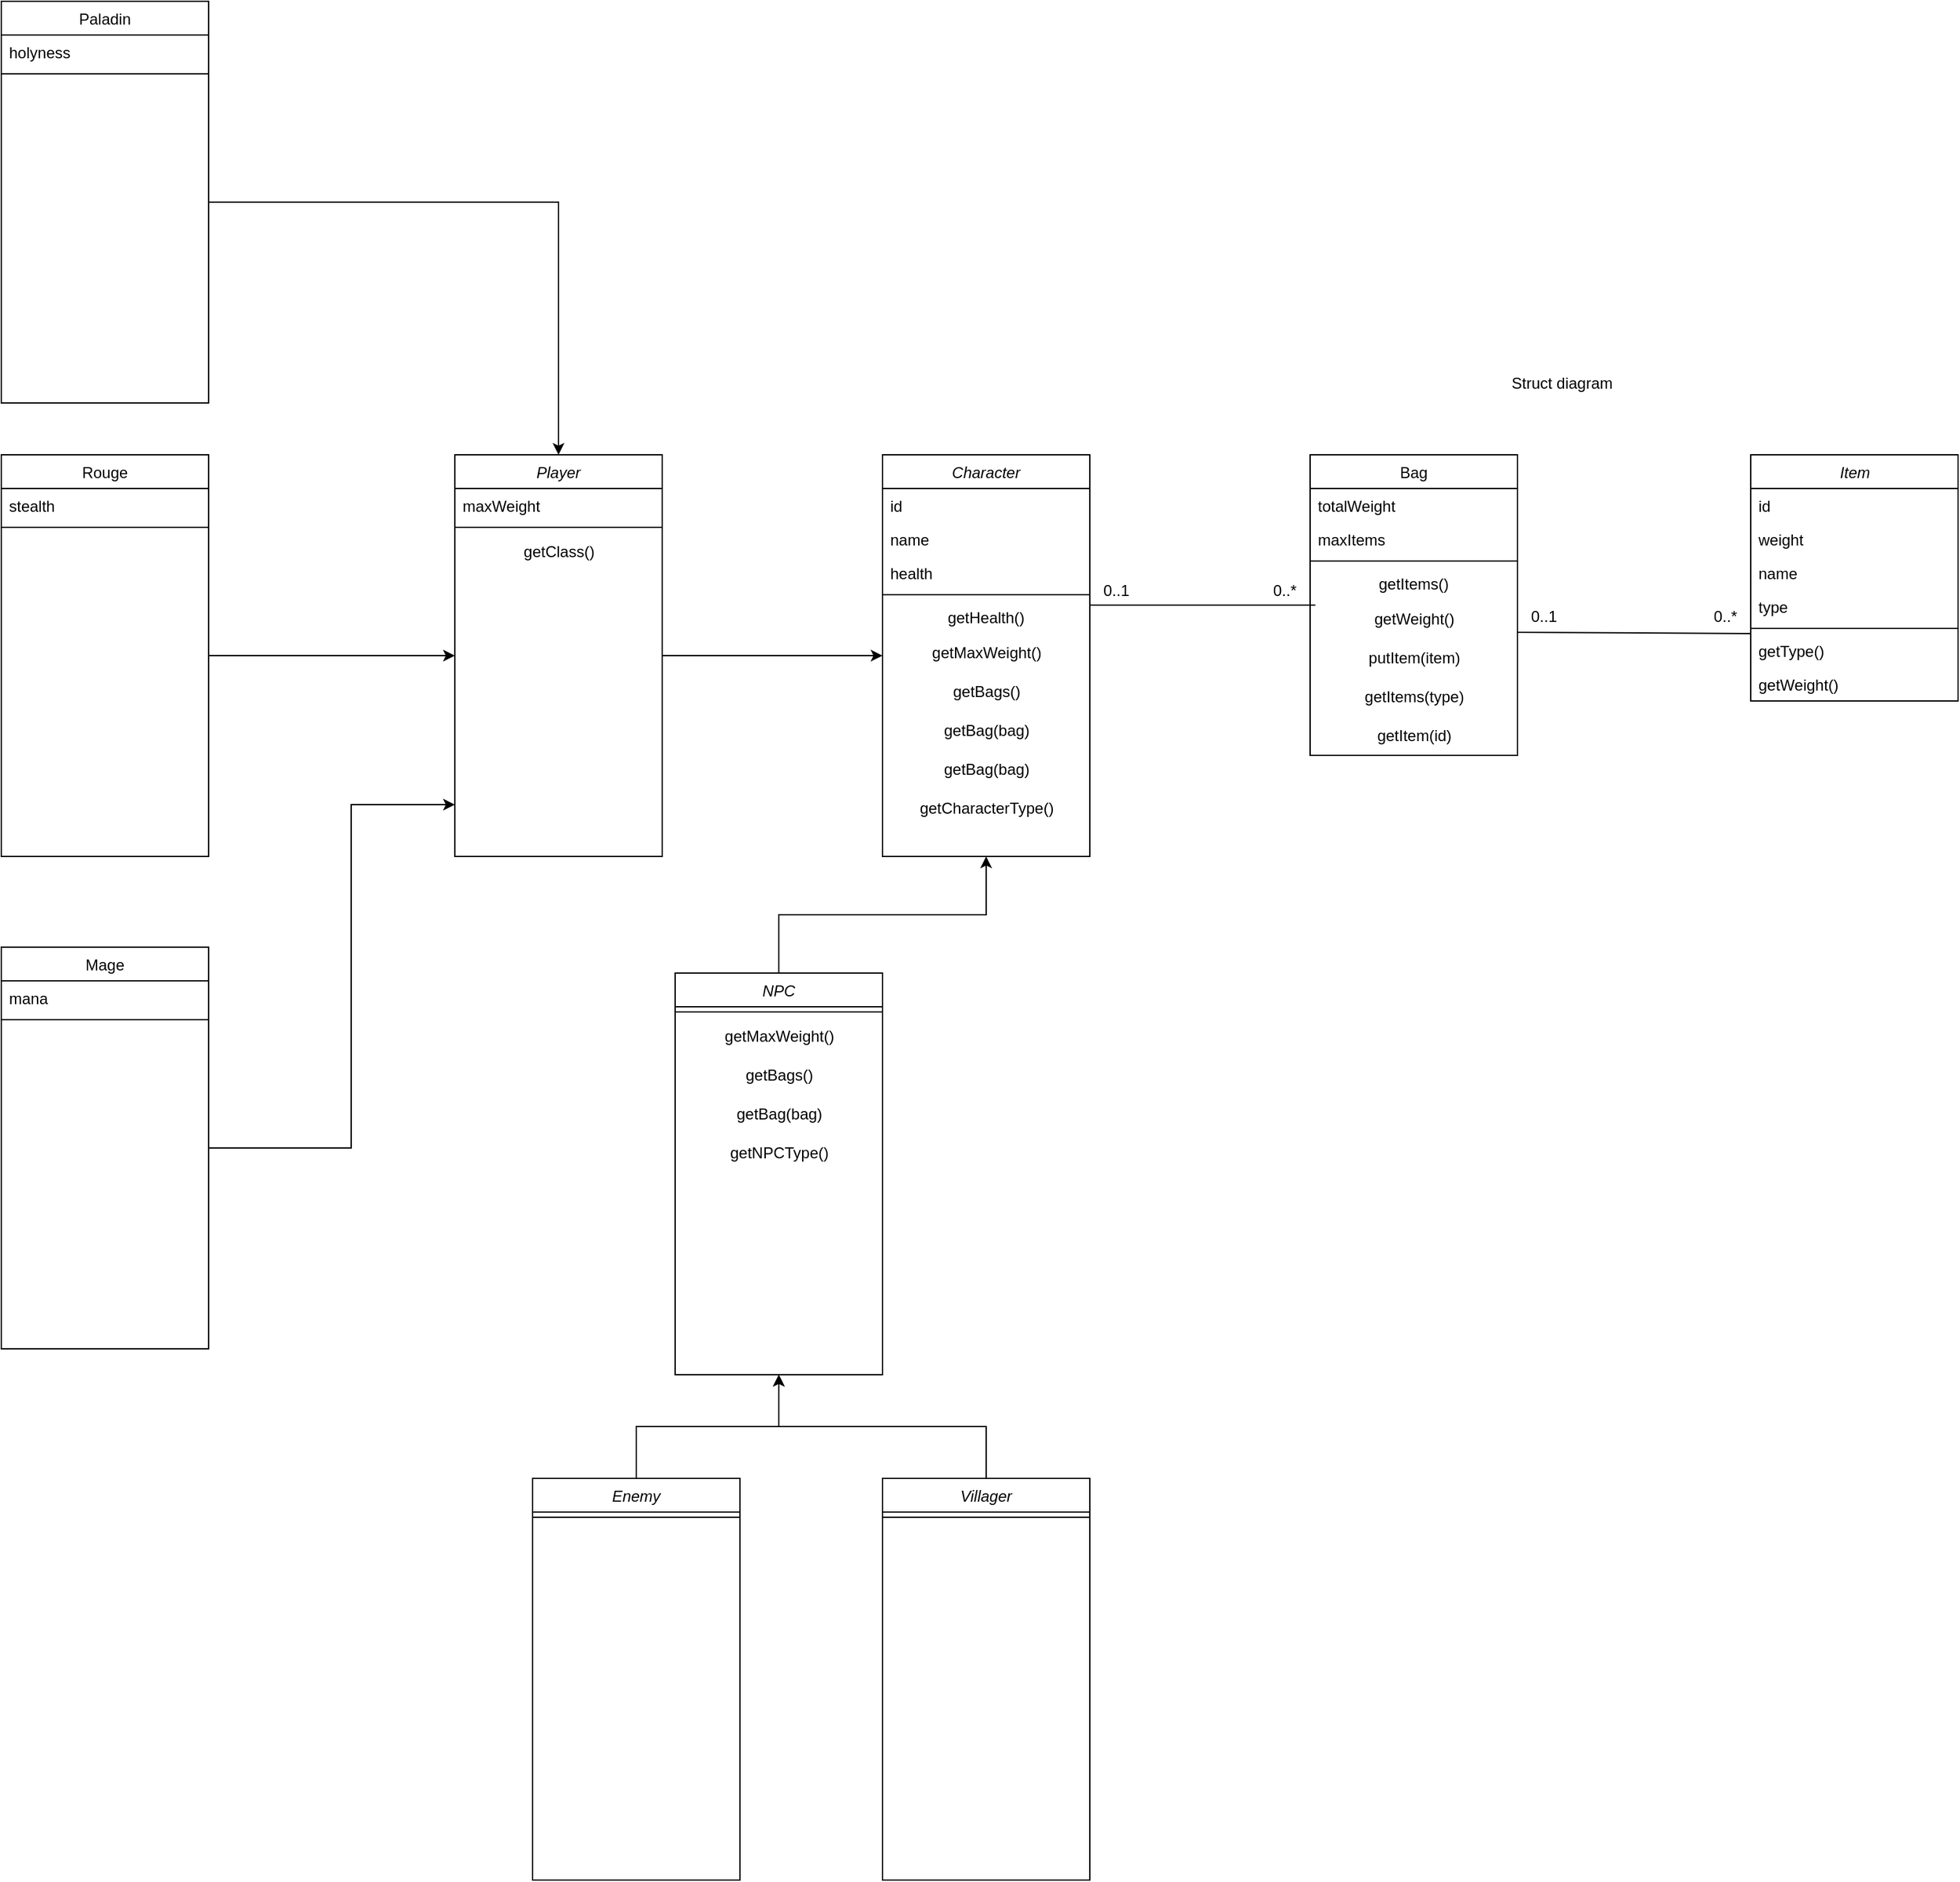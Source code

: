 <mxfile version="28.2.5">
  <diagram id="C5RBs43oDa-KdzZeNtuy" name="Page-1">
    <mxGraphModel dx="3867" dy="3029" grid="1" gridSize="10" guides="1" tooltips="1" connect="1" arrows="1" fold="1" page="1" pageScale="1" pageWidth="827" pageHeight="1169" math="0" shadow="0">
      <root>
        <mxCell id="WIyWlLk6GJQsqaUBKTNV-0" />
        <mxCell id="WIyWlLk6GJQsqaUBKTNV-1" parent="WIyWlLk6GJQsqaUBKTNV-0" />
        <mxCell id="0wpJqAecj9dKehnwzgmQ-12" style="rounded=0;orthogonalLoop=1;jettySize=auto;html=1;entryX=0;entryY=0;entryDx=0;entryDy=0;entryPerimeter=0;endArrow=none;endFill=0;exitX=1;exitY=0.833;exitDx=0;exitDy=0;exitPerimeter=0;" edge="1" parent="WIyWlLk6GJQsqaUBKTNV-1" source="0wpJqAecj9dKehnwzgmQ-7" target="0wpJqAecj9dKehnwzgmQ-6">
          <mxGeometry relative="1" as="geometry" />
        </mxCell>
        <mxCell id="zkfFHV4jXpPFQw0GAbJ--0" value="Bag" style="swimlane;fontStyle=0;align=center;verticalAlign=top;childLayout=stackLayout;horizontal=1;startSize=26;horizontalStack=0;resizeParent=1;resizeLast=0;collapsible=1;marginBottom=0;rounded=0;shadow=0;strokeWidth=1;" parent="WIyWlLk6GJQsqaUBKTNV-1" vertex="1">
          <mxGeometry x="220" y="120" width="160" height="232" as="geometry">
            <mxRectangle x="230" y="140" width="160" height="26" as="alternateBounds" />
          </mxGeometry>
        </mxCell>
        <mxCell id="zkfFHV4jXpPFQw0GAbJ--1" value="totalWeight" style="text;align=left;verticalAlign=top;spacingLeft=4;spacingRight=4;overflow=hidden;rotatable=0;points=[[0,0.5],[1,0.5]];portConstraint=eastwest;" parent="zkfFHV4jXpPFQw0GAbJ--0" vertex="1">
          <mxGeometry y="26" width="160" height="26" as="geometry" />
        </mxCell>
        <mxCell id="0wpJqAecj9dKehnwzgmQ-1" value="maxItems" style="text;align=left;verticalAlign=top;spacingLeft=4;spacingRight=4;overflow=hidden;rotatable=0;points=[[0,0.5],[1,0.5]];portConstraint=eastwest;rounded=0;shadow=0;html=0;" vertex="1" parent="zkfFHV4jXpPFQw0GAbJ--0">
          <mxGeometry y="52" width="160" height="26" as="geometry" />
        </mxCell>
        <mxCell id="zkfFHV4jXpPFQw0GAbJ--4" value="" style="line;html=1;strokeWidth=1;align=left;verticalAlign=middle;spacingTop=-1;spacingLeft=3;spacingRight=3;rotatable=0;labelPosition=right;points=[];portConstraint=eastwest;" parent="zkfFHV4jXpPFQw0GAbJ--0" vertex="1">
          <mxGeometry y="78" width="160" height="8" as="geometry" />
        </mxCell>
        <mxCell id="zkfFHV4jXpPFQw0GAbJ--5" value="getItems()" style="text;align=center;verticalAlign=top;spacingLeft=4;spacingRight=4;overflow=hidden;rotatable=0;points=[[0,0.5],[1,0.5]];portConstraint=eastwest;" parent="zkfFHV4jXpPFQw0GAbJ--0" vertex="1">
          <mxGeometry y="86" width="160" height="26" as="geometry" />
        </mxCell>
        <mxCell id="0wpJqAecj9dKehnwzgmQ-7" value="getWeight()" style="text;html=1;align=center;verticalAlign=middle;resizable=0;points=[];autosize=1;strokeColor=none;fillColor=none;" vertex="1" parent="zkfFHV4jXpPFQw0GAbJ--0">
          <mxGeometry y="112" width="160" height="30" as="geometry" />
        </mxCell>
        <mxCell id="0wpJqAecj9dKehnwzgmQ-8" value="putItem(item)" style="text;html=1;align=center;verticalAlign=middle;resizable=0;points=[];autosize=1;strokeColor=none;fillColor=none;" vertex="1" parent="zkfFHV4jXpPFQw0GAbJ--0">
          <mxGeometry y="142" width="160" height="30" as="geometry" />
        </mxCell>
        <mxCell id="0wpJqAecj9dKehnwzgmQ-9" value="getItems(type)" style="text;html=1;align=center;verticalAlign=middle;resizable=0;points=[];autosize=1;strokeColor=none;fillColor=none;" vertex="1" parent="zkfFHV4jXpPFQw0GAbJ--0">
          <mxGeometry y="172" width="160" height="30" as="geometry" />
        </mxCell>
        <mxCell id="0wpJqAecj9dKehnwzgmQ-10" value="getItem(id)" style="text;html=1;align=center;verticalAlign=middle;resizable=0;points=[];autosize=1;strokeColor=none;fillColor=none;" vertex="1" parent="zkfFHV4jXpPFQw0GAbJ--0">
          <mxGeometry y="202" width="160" height="30" as="geometry" />
        </mxCell>
        <mxCell id="0wpJqAecj9dKehnwzgmQ-0" value="Struct diagram" style="text;html=1;align=center;verticalAlign=middle;resizable=0;points=[];autosize=1;strokeColor=none;fillColor=none;" vertex="1" parent="WIyWlLk6GJQsqaUBKTNV-1">
          <mxGeometry x="364" y="50" width="100" height="30" as="geometry" />
        </mxCell>
        <mxCell id="0wpJqAecj9dKehnwzgmQ-2" value="Item" style="swimlane;fontStyle=2;align=center;verticalAlign=top;childLayout=stackLayout;horizontal=1;startSize=26;horizontalStack=0;resizeParent=1;resizeLast=0;collapsible=1;marginBottom=0;rounded=0;shadow=0;strokeWidth=1;html=1;" vertex="1" parent="WIyWlLk6GJQsqaUBKTNV-1">
          <mxGeometry x="560" y="120" width="160" height="190" as="geometry">
            <mxRectangle x="230" y="140" width="160" height="26" as="alternateBounds" />
          </mxGeometry>
        </mxCell>
        <mxCell id="0wpJqAecj9dKehnwzgmQ-11" value="id" style="text;align=left;verticalAlign=top;spacingLeft=4;spacingRight=4;overflow=hidden;rotatable=0;points=[[0,0.5],[1,0.5]];portConstraint=eastwest;" vertex="1" parent="0wpJqAecj9dKehnwzgmQ-2">
          <mxGeometry y="26" width="160" height="26" as="geometry" />
        </mxCell>
        <mxCell id="0wpJqAecj9dKehnwzgmQ-3" value="weight" style="text;align=left;verticalAlign=top;spacingLeft=4;spacingRight=4;overflow=hidden;rotatable=0;points=[[0,0.5],[1,0.5]];portConstraint=eastwest;" vertex="1" parent="0wpJqAecj9dKehnwzgmQ-2">
          <mxGeometry y="52" width="160" height="26" as="geometry" />
        </mxCell>
        <mxCell id="0wpJqAecj9dKehnwzgmQ-16" value="name" style="text;align=left;verticalAlign=top;spacingLeft=4;spacingRight=4;overflow=hidden;rotatable=0;points=[[0,0.5],[1,0.5]];portConstraint=eastwest;" vertex="1" parent="0wpJqAecj9dKehnwzgmQ-2">
          <mxGeometry y="78" width="160" height="26" as="geometry" />
        </mxCell>
        <mxCell id="0wpJqAecj9dKehnwzgmQ-4" value="type" style="text;align=left;verticalAlign=top;spacingLeft=4;spacingRight=4;overflow=hidden;rotatable=0;points=[[0,0.5],[1,0.5]];portConstraint=eastwest;rounded=0;shadow=0;html=0;" vertex="1" parent="0wpJqAecj9dKehnwzgmQ-2">
          <mxGeometry y="104" width="160" height="26" as="geometry" />
        </mxCell>
        <mxCell id="0wpJqAecj9dKehnwzgmQ-5" value="" style="line;html=1;strokeWidth=1;align=left;verticalAlign=middle;spacingTop=-1;spacingLeft=3;spacingRight=3;rotatable=0;labelPosition=right;points=[];portConstraint=eastwest;" vertex="1" parent="0wpJqAecj9dKehnwzgmQ-2">
          <mxGeometry y="130" width="160" height="8" as="geometry" />
        </mxCell>
        <mxCell id="0wpJqAecj9dKehnwzgmQ-6" value="getType()" style="text;align=left;verticalAlign=top;spacingLeft=4;spacingRight=4;overflow=hidden;rotatable=0;points=[[0,0.5],[1,0.5]];portConstraint=eastwest;" vertex="1" parent="0wpJqAecj9dKehnwzgmQ-2">
          <mxGeometry y="138" width="160" height="26" as="geometry" />
        </mxCell>
        <mxCell id="0wpJqAecj9dKehnwzgmQ-15" value="getWeight()" style="text;align=left;verticalAlign=top;spacingLeft=4;spacingRight=4;overflow=hidden;rotatable=0;points=[[0,0.5],[1,0.5]];portConstraint=eastwest;" vertex="1" parent="0wpJqAecj9dKehnwzgmQ-2">
          <mxGeometry y="164" width="160" height="26" as="geometry" />
        </mxCell>
        <mxCell id="0wpJqAecj9dKehnwzgmQ-13" value="0..1" style="text;html=1;align=center;verticalAlign=middle;resizable=0;points=[];autosize=1;strokeColor=none;fillColor=none;" vertex="1" parent="WIyWlLk6GJQsqaUBKTNV-1">
          <mxGeometry x="380" y="230" width="40" height="30" as="geometry" />
        </mxCell>
        <mxCell id="0wpJqAecj9dKehnwzgmQ-14" value="0..*" style="text;html=1;align=center;verticalAlign=middle;resizable=0;points=[];autosize=1;strokeColor=none;fillColor=none;" vertex="1" parent="WIyWlLk6GJQsqaUBKTNV-1">
          <mxGeometry x="520" y="230" width="40" height="30" as="geometry" />
        </mxCell>
        <mxCell id="0wpJqAecj9dKehnwzgmQ-17" value="Character" style="swimlane;fontStyle=2;align=center;verticalAlign=top;childLayout=stackLayout;horizontal=1;startSize=26;horizontalStack=0;resizeParent=1;resizeLast=0;collapsible=1;marginBottom=0;rounded=0;shadow=0;strokeWidth=1;" vertex="1" parent="WIyWlLk6GJQsqaUBKTNV-1">
          <mxGeometry x="-110" y="120" width="160" height="310" as="geometry">
            <mxRectangle x="230" y="140" width="160" height="26" as="alternateBounds" />
          </mxGeometry>
        </mxCell>
        <mxCell id="0wpJqAecj9dKehnwzgmQ-30" value="id" style="text;align=left;verticalAlign=top;spacingLeft=4;spacingRight=4;overflow=hidden;rotatable=0;points=[[0,0.5],[1,0.5]];portConstraint=eastwest;rounded=0;shadow=0;html=0;" vertex="1" parent="0wpJqAecj9dKehnwzgmQ-17">
          <mxGeometry y="26" width="160" height="26" as="geometry" />
        </mxCell>
        <mxCell id="0wpJqAecj9dKehnwzgmQ-19" value="name" style="text;align=left;verticalAlign=top;spacingLeft=4;spacingRight=4;overflow=hidden;rotatable=0;points=[[0,0.5],[1,0.5]];portConstraint=eastwest;rounded=0;shadow=0;html=0;" vertex="1" parent="0wpJqAecj9dKehnwzgmQ-17">
          <mxGeometry y="52" width="160" height="26" as="geometry" />
        </mxCell>
        <mxCell id="0wpJqAecj9dKehnwzgmQ-31" value="health" style="text;align=left;verticalAlign=top;spacingLeft=4;spacingRight=4;overflow=hidden;rotatable=0;points=[[0,0.5],[1,0.5]];portConstraint=eastwest;rounded=0;shadow=0;html=0;" vertex="1" parent="0wpJqAecj9dKehnwzgmQ-17">
          <mxGeometry y="78" width="160" height="26" as="geometry" />
        </mxCell>
        <mxCell id="0wpJqAecj9dKehnwzgmQ-20" value="" style="line;html=1;strokeWidth=1;align=left;verticalAlign=middle;spacingTop=-1;spacingLeft=3;spacingRight=3;rotatable=0;labelPosition=right;points=[];portConstraint=eastwest;" vertex="1" parent="0wpJqAecj9dKehnwzgmQ-17">
          <mxGeometry y="104" width="160" height="8" as="geometry" />
        </mxCell>
        <mxCell id="0wpJqAecj9dKehnwzgmQ-21" value="getHealth()" style="text;align=center;verticalAlign=top;spacingLeft=4;spacingRight=4;overflow=hidden;rotatable=0;points=[[0,0.5],[1,0.5]];portConstraint=eastwest;" vertex="1" parent="0wpJqAecj9dKehnwzgmQ-17">
          <mxGeometry y="112" width="160" height="26" as="geometry" />
        </mxCell>
        <mxCell id="0wpJqAecj9dKehnwzgmQ-22" value="getMaxWeight()" style="text;html=1;align=center;verticalAlign=middle;resizable=0;points=[];autosize=1;strokeColor=none;fillColor=none;" vertex="1" parent="0wpJqAecj9dKehnwzgmQ-17">
          <mxGeometry y="138" width="160" height="30" as="geometry" />
        </mxCell>
        <mxCell id="0wpJqAecj9dKehnwzgmQ-23" value="getBags()" style="text;html=1;align=center;verticalAlign=middle;resizable=0;points=[];autosize=1;strokeColor=none;fillColor=none;" vertex="1" parent="0wpJqAecj9dKehnwzgmQ-17">
          <mxGeometry y="168" width="160" height="30" as="geometry" />
        </mxCell>
        <mxCell id="0wpJqAecj9dKehnwzgmQ-24" value="getBag(bag)" style="text;html=1;align=center;verticalAlign=middle;resizable=0;points=[];autosize=1;strokeColor=none;fillColor=none;" vertex="1" parent="0wpJqAecj9dKehnwzgmQ-17">
          <mxGeometry y="198" width="160" height="30" as="geometry" />
        </mxCell>
        <mxCell id="0wpJqAecj9dKehnwzgmQ-71" value="getBag(bag)" style="text;html=1;align=center;verticalAlign=middle;resizable=0;points=[];autosize=1;strokeColor=none;fillColor=none;" vertex="1" parent="0wpJqAecj9dKehnwzgmQ-17">
          <mxGeometry y="228" width="160" height="30" as="geometry" />
        </mxCell>
        <mxCell id="0wpJqAecj9dKehnwzgmQ-72" value="getCharacterType()" style="text;html=1;align=center;verticalAlign=middle;resizable=0;points=[];autosize=1;strokeColor=none;fillColor=none;" vertex="1" parent="0wpJqAecj9dKehnwzgmQ-17">
          <mxGeometry y="258" width="160" height="30" as="geometry" />
        </mxCell>
        <mxCell id="0wpJqAecj9dKehnwzgmQ-26" style="edgeStyle=orthogonalEdgeStyle;rounded=0;orthogonalLoop=1;jettySize=auto;html=1;entryX=0.025;entryY=0.133;entryDx=0;entryDy=0;entryPerimeter=0;endArrow=none;endFill=0;" edge="1" parent="WIyWlLk6GJQsqaUBKTNV-1" source="0wpJqAecj9dKehnwzgmQ-17" target="0wpJqAecj9dKehnwzgmQ-7">
          <mxGeometry relative="1" as="geometry">
            <Array as="points">
              <mxPoint x="90" y="236" />
              <mxPoint x="90" y="236" />
            </Array>
          </mxGeometry>
        </mxCell>
        <mxCell id="0wpJqAecj9dKehnwzgmQ-27" value="0..*" style="text;html=1;align=center;verticalAlign=middle;resizable=0;points=[];autosize=1;strokeColor=none;fillColor=none;" vertex="1" parent="WIyWlLk6GJQsqaUBKTNV-1">
          <mxGeometry x="180" y="210" width="40" height="30" as="geometry" />
        </mxCell>
        <mxCell id="0wpJqAecj9dKehnwzgmQ-28" value="0..1" style="text;html=1;align=center;verticalAlign=middle;resizable=0;points=[];autosize=1;strokeColor=none;fillColor=none;" vertex="1" parent="WIyWlLk6GJQsqaUBKTNV-1">
          <mxGeometry x="50" y="210" width="40" height="30" as="geometry" />
        </mxCell>
        <mxCell id="0wpJqAecj9dKehnwzgmQ-57" style="edgeStyle=orthogonalEdgeStyle;rounded=0;orthogonalLoop=1;jettySize=auto;html=1;" edge="1" parent="WIyWlLk6GJQsqaUBKTNV-1" source="0wpJqAecj9dKehnwzgmQ-46" target="0wpJqAecj9dKehnwzgmQ-17">
          <mxGeometry relative="1" as="geometry" />
        </mxCell>
        <mxCell id="0wpJqAecj9dKehnwzgmQ-46" value="Player" style="swimlane;fontStyle=2;align=center;verticalAlign=top;childLayout=stackLayout;horizontal=1;startSize=26;horizontalStack=0;resizeParent=1;resizeLast=0;collapsible=1;marginBottom=0;rounded=0;shadow=0;strokeWidth=1;" vertex="1" parent="WIyWlLk6GJQsqaUBKTNV-1">
          <mxGeometry x="-440" y="120" width="160" height="310" as="geometry">
            <mxRectangle x="230" y="140" width="160" height="26" as="alternateBounds" />
          </mxGeometry>
        </mxCell>
        <mxCell id="0wpJqAecj9dKehnwzgmQ-48" value="maxWeight" style="text;align=left;verticalAlign=top;spacingLeft=4;spacingRight=4;overflow=hidden;rotatable=0;points=[[0,0.5],[1,0.5]];portConstraint=eastwest;" vertex="1" parent="0wpJqAecj9dKehnwzgmQ-46">
          <mxGeometry y="26" width="160" height="26" as="geometry" />
        </mxCell>
        <mxCell id="0wpJqAecj9dKehnwzgmQ-51" value="" style="line;html=1;strokeWidth=1;align=left;verticalAlign=middle;spacingTop=-1;spacingLeft=3;spacingRight=3;rotatable=0;labelPosition=right;points=[];portConstraint=eastwest;" vertex="1" parent="0wpJqAecj9dKehnwzgmQ-46">
          <mxGeometry y="52" width="160" height="8" as="geometry" />
        </mxCell>
        <mxCell id="0wpJqAecj9dKehnwzgmQ-70" value="getClass()" style="text;html=1;align=center;verticalAlign=middle;resizable=0;points=[];autosize=1;strokeColor=none;fillColor=none;" vertex="1" parent="0wpJqAecj9dKehnwzgmQ-46">
          <mxGeometry y="60" width="160" height="30" as="geometry" />
        </mxCell>
        <mxCell id="0wpJqAecj9dKehnwzgmQ-88" style="edgeStyle=orthogonalEdgeStyle;rounded=0;orthogonalLoop=1;jettySize=auto;html=1;" edge="1" parent="WIyWlLk6GJQsqaUBKTNV-1" source="0wpJqAecj9dKehnwzgmQ-59" target="0wpJqAecj9dKehnwzgmQ-17">
          <mxGeometry relative="1" as="geometry" />
        </mxCell>
        <mxCell id="0wpJqAecj9dKehnwzgmQ-59" value="NPC" style="swimlane;fontStyle=2;align=center;verticalAlign=top;childLayout=stackLayout;horizontal=1;startSize=26;horizontalStack=0;resizeParent=1;resizeLast=0;collapsible=1;marginBottom=0;rounded=0;shadow=0;strokeWidth=1;" vertex="1" parent="WIyWlLk6GJQsqaUBKTNV-1">
          <mxGeometry x="-270" y="520" width="160" height="310" as="geometry">
            <mxRectangle x="230" y="140" width="160" height="26" as="alternateBounds" />
          </mxGeometry>
        </mxCell>
        <mxCell id="0wpJqAecj9dKehnwzgmQ-64" value="" style="line;html=1;strokeWidth=1;align=left;verticalAlign=middle;spacingTop=-1;spacingLeft=3;spacingRight=3;rotatable=0;labelPosition=right;points=[];portConstraint=eastwest;" vertex="1" parent="0wpJqAecj9dKehnwzgmQ-59">
          <mxGeometry y="26" width="160" height="8" as="geometry" />
        </mxCell>
        <mxCell id="0wpJqAecj9dKehnwzgmQ-66" value="getMaxWeight()" style="text;html=1;align=center;verticalAlign=middle;resizable=0;points=[];autosize=1;strokeColor=none;fillColor=none;" vertex="1" parent="0wpJqAecj9dKehnwzgmQ-59">
          <mxGeometry y="34" width="160" height="30" as="geometry" />
        </mxCell>
        <mxCell id="0wpJqAecj9dKehnwzgmQ-67" value="getBags()" style="text;html=1;align=center;verticalAlign=middle;resizable=0;points=[];autosize=1;strokeColor=none;fillColor=none;" vertex="1" parent="0wpJqAecj9dKehnwzgmQ-59">
          <mxGeometry y="64" width="160" height="30" as="geometry" />
        </mxCell>
        <mxCell id="0wpJqAecj9dKehnwzgmQ-68" value="getBag(bag)" style="text;html=1;align=center;verticalAlign=middle;resizable=0;points=[];autosize=1;strokeColor=none;fillColor=none;" vertex="1" parent="0wpJqAecj9dKehnwzgmQ-59">
          <mxGeometry y="94" width="160" height="30" as="geometry" />
        </mxCell>
        <mxCell id="0wpJqAecj9dKehnwzgmQ-73" value="getNPCType()" style="text;html=1;align=center;verticalAlign=middle;resizable=0;points=[];autosize=1;strokeColor=none;fillColor=none;" vertex="1" parent="0wpJqAecj9dKehnwzgmQ-59">
          <mxGeometry y="124" width="160" height="30" as="geometry" />
        </mxCell>
        <mxCell id="0wpJqAecj9dKehnwzgmQ-78" style="edgeStyle=orthogonalEdgeStyle;rounded=0;orthogonalLoop=1;jettySize=auto;html=1;" edge="1" parent="WIyWlLk6GJQsqaUBKTNV-1" source="0wpJqAecj9dKehnwzgmQ-74" target="0wpJqAecj9dKehnwzgmQ-46">
          <mxGeometry relative="1" as="geometry" />
        </mxCell>
        <mxCell id="0wpJqAecj9dKehnwzgmQ-74" value="Rouge" style="swimlane;fontStyle=0;align=center;verticalAlign=top;childLayout=stackLayout;horizontal=1;startSize=26;horizontalStack=0;resizeParent=1;resizeLast=0;collapsible=1;marginBottom=0;rounded=0;shadow=0;strokeWidth=1;" vertex="1" parent="WIyWlLk6GJQsqaUBKTNV-1">
          <mxGeometry x="-790" y="120" width="160" height="310" as="geometry">
            <mxRectangle x="230" y="140" width="160" height="26" as="alternateBounds" />
          </mxGeometry>
        </mxCell>
        <mxCell id="0wpJqAecj9dKehnwzgmQ-86" value="stealth" style="text;align=left;verticalAlign=top;spacingLeft=4;spacingRight=4;overflow=hidden;rotatable=0;points=[[0,0.5],[1,0.5]];portConstraint=eastwest;" vertex="1" parent="0wpJqAecj9dKehnwzgmQ-74">
          <mxGeometry y="26" width="160" height="26" as="geometry" />
        </mxCell>
        <mxCell id="0wpJqAecj9dKehnwzgmQ-76" value="" style="line;html=1;strokeWidth=1;align=left;verticalAlign=middle;spacingTop=-1;spacingLeft=3;spacingRight=3;rotatable=0;labelPosition=right;points=[];portConstraint=eastwest;" vertex="1" parent="0wpJqAecj9dKehnwzgmQ-74">
          <mxGeometry y="52" width="160" height="8" as="geometry" />
        </mxCell>
        <mxCell id="0wpJqAecj9dKehnwzgmQ-81" style="edgeStyle=orthogonalEdgeStyle;rounded=0;orthogonalLoop=1;jettySize=auto;html=1;" edge="1" parent="WIyWlLk6GJQsqaUBKTNV-1" source="0wpJqAecj9dKehnwzgmQ-79" target="0wpJqAecj9dKehnwzgmQ-46">
          <mxGeometry relative="1" as="geometry" />
        </mxCell>
        <mxCell id="0wpJqAecj9dKehnwzgmQ-79" value="Paladin" style="swimlane;fontStyle=0;align=center;verticalAlign=top;childLayout=stackLayout;horizontal=1;startSize=26;horizontalStack=0;resizeParent=1;resizeLast=0;collapsible=1;marginBottom=0;rounded=0;shadow=0;strokeWidth=1;" vertex="1" parent="WIyWlLk6GJQsqaUBKTNV-1">
          <mxGeometry x="-790" y="-230" width="160" height="310" as="geometry">
            <mxRectangle x="230" y="140" width="160" height="26" as="alternateBounds" />
          </mxGeometry>
        </mxCell>
        <mxCell id="0wpJqAecj9dKehnwzgmQ-87" value="holyness" style="text;align=left;verticalAlign=top;spacingLeft=4;spacingRight=4;overflow=hidden;rotatable=0;points=[[0,0.5],[1,0.5]];portConstraint=eastwest;" vertex="1" parent="0wpJqAecj9dKehnwzgmQ-79">
          <mxGeometry y="26" width="160" height="26" as="geometry" />
        </mxCell>
        <mxCell id="0wpJqAecj9dKehnwzgmQ-80" value="" style="line;html=1;strokeWidth=1;align=left;verticalAlign=middle;spacingTop=-1;spacingLeft=3;spacingRight=3;rotatable=0;labelPosition=right;points=[];portConstraint=eastwest;" vertex="1" parent="0wpJqAecj9dKehnwzgmQ-79">
          <mxGeometry y="52" width="160" height="8" as="geometry" />
        </mxCell>
        <mxCell id="0wpJqAecj9dKehnwzgmQ-84" style="edgeStyle=orthogonalEdgeStyle;rounded=0;orthogonalLoop=1;jettySize=auto;html=1;" edge="1" parent="WIyWlLk6GJQsqaUBKTNV-1" source="0wpJqAecj9dKehnwzgmQ-82" target="0wpJqAecj9dKehnwzgmQ-46">
          <mxGeometry relative="1" as="geometry">
            <Array as="points">
              <mxPoint x="-520" y="655" />
              <mxPoint x="-520" y="390" />
            </Array>
          </mxGeometry>
        </mxCell>
        <mxCell id="0wpJqAecj9dKehnwzgmQ-82" value="Mage" style="swimlane;fontStyle=0;align=center;verticalAlign=top;childLayout=stackLayout;horizontal=1;startSize=26;horizontalStack=0;resizeParent=1;resizeLast=0;collapsible=1;marginBottom=0;rounded=0;shadow=0;strokeWidth=1;" vertex="1" parent="WIyWlLk6GJQsqaUBKTNV-1">
          <mxGeometry x="-790" y="500" width="160" height="310" as="geometry">
            <mxRectangle x="230" y="140" width="160" height="26" as="alternateBounds" />
          </mxGeometry>
        </mxCell>
        <mxCell id="0wpJqAecj9dKehnwzgmQ-85" value="mana" style="text;align=left;verticalAlign=top;spacingLeft=4;spacingRight=4;overflow=hidden;rotatable=0;points=[[0,0.5],[1,0.5]];portConstraint=eastwest;" vertex="1" parent="0wpJqAecj9dKehnwzgmQ-82">
          <mxGeometry y="26" width="160" height="26" as="geometry" />
        </mxCell>
        <mxCell id="0wpJqAecj9dKehnwzgmQ-83" value="" style="line;html=1;strokeWidth=1;align=left;verticalAlign=middle;spacingTop=-1;spacingLeft=3;spacingRight=3;rotatable=0;labelPosition=right;points=[];portConstraint=eastwest;" vertex="1" parent="0wpJqAecj9dKehnwzgmQ-82">
          <mxGeometry y="52" width="160" height="8" as="geometry" />
        </mxCell>
        <mxCell id="0wpJqAecj9dKehnwzgmQ-96" style="edgeStyle=orthogonalEdgeStyle;rounded=0;orthogonalLoop=1;jettySize=auto;html=1;" edge="1" parent="WIyWlLk6GJQsqaUBKTNV-1" source="0wpJqAecj9dKehnwzgmQ-89" target="0wpJqAecj9dKehnwzgmQ-59">
          <mxGeometry relative="1" as="geometry" />
        </mxCell>
        <mxCell id="0wpJqAecj9dKehnwzgmQ-89" value="Enemy" style="swimlane;fontStyle=2;align=center;verticalAlign=top;childLayout=stackLayout;horizontal=1;startSize=26;horizontalStack=0;resizeParent=1;resizeLast=0;collapsible=1;marginBottom=0;rounded=0;shadow=0;strokeWidth=1;" vertex="1" parent="WIyWlLk6GJQsqaUBKTNV-1">
          <mxGeometry x="-380" y="910" width="160" height="310" as="geometry">
            <mxRectangle x="230" y="140" width="160" height="26" as="alternateBounds" />
          </mxGeometry>
        </mxCell>
        <mxCell id="0wpJqAecj9dKehnwzgmQ-90" value="" style="line;html=1;strokeWidth=1;align=left;verticalAlign=middle;spacingTop=-1;spacingLeft=3;spacingRight=3;rotatable=0;labelPosition=right;points=[];portConstraint=eastwest;" vertex="1" parent="0wpJqAecj9dKehnwzgmQ-89">
          <mxGeometry y="26" width="160" height="8" as="geometry" />
        </mxCell>
        <mxCell id="0wpJqAecj9dKehnwzgmQ-104" style="edgeStyle=orthogonalEdgeStyle;rounded=0;orthogonalLoop=1;jettySize=auto;html=1;" edge="1" parent="WIyWlLk6GJQsqaUBKTNV-1" source="0wpJqAecj9dKehnwzgmQ-97" target="0wpJqAecj9dKehnwzgmQ-59">
          <mxGeometry relative="1" as="geometry" />
        </mxCell>
        <mxCell id="0wpJqAecj9dKehnwzgmQ-97" value="Villager" style="swimlane;fontStyle=2;align=center;verticalAlign=top;childLayout=stackLayout;horizontal=1;startSize=26;horizontalStack=0;resizeParent=1;resizeLast=0;collapsible=1;marginBottom=0;rounded=0;shadow=0;strokeWidth=1;" vertex="1" parent="WIyWlLk6GJQsqaUBKTNV-1">
          <mxGeometry x="-110" y="910" width="160" height="310" as="geometry">
            <mxRectangle x="230" y="140" width="160" height="26" as="alternateBounds" />
          </mxGeometry>
        </mxCell>
        <mxCell id="0wpJqAecj9dKehnwzgmQ-98" value="" style="line;html=1;strokeWidth=1;align=left;verticalAlign=middle;spacingTop=-1;spacingLeft=3;spacingRight=3;rotatable=0;labelPosition=right;points=[];portConstraint=eastwest;" vertex="1" parent="0wpJqAecj9dKehnwzgmQ-97">
          <mxGeometry y="26" width="160" height="8" as="geometry" />
        </mxCell>
      </root>
    </mxGraphModel>
  </diagram>
</mxfile>
